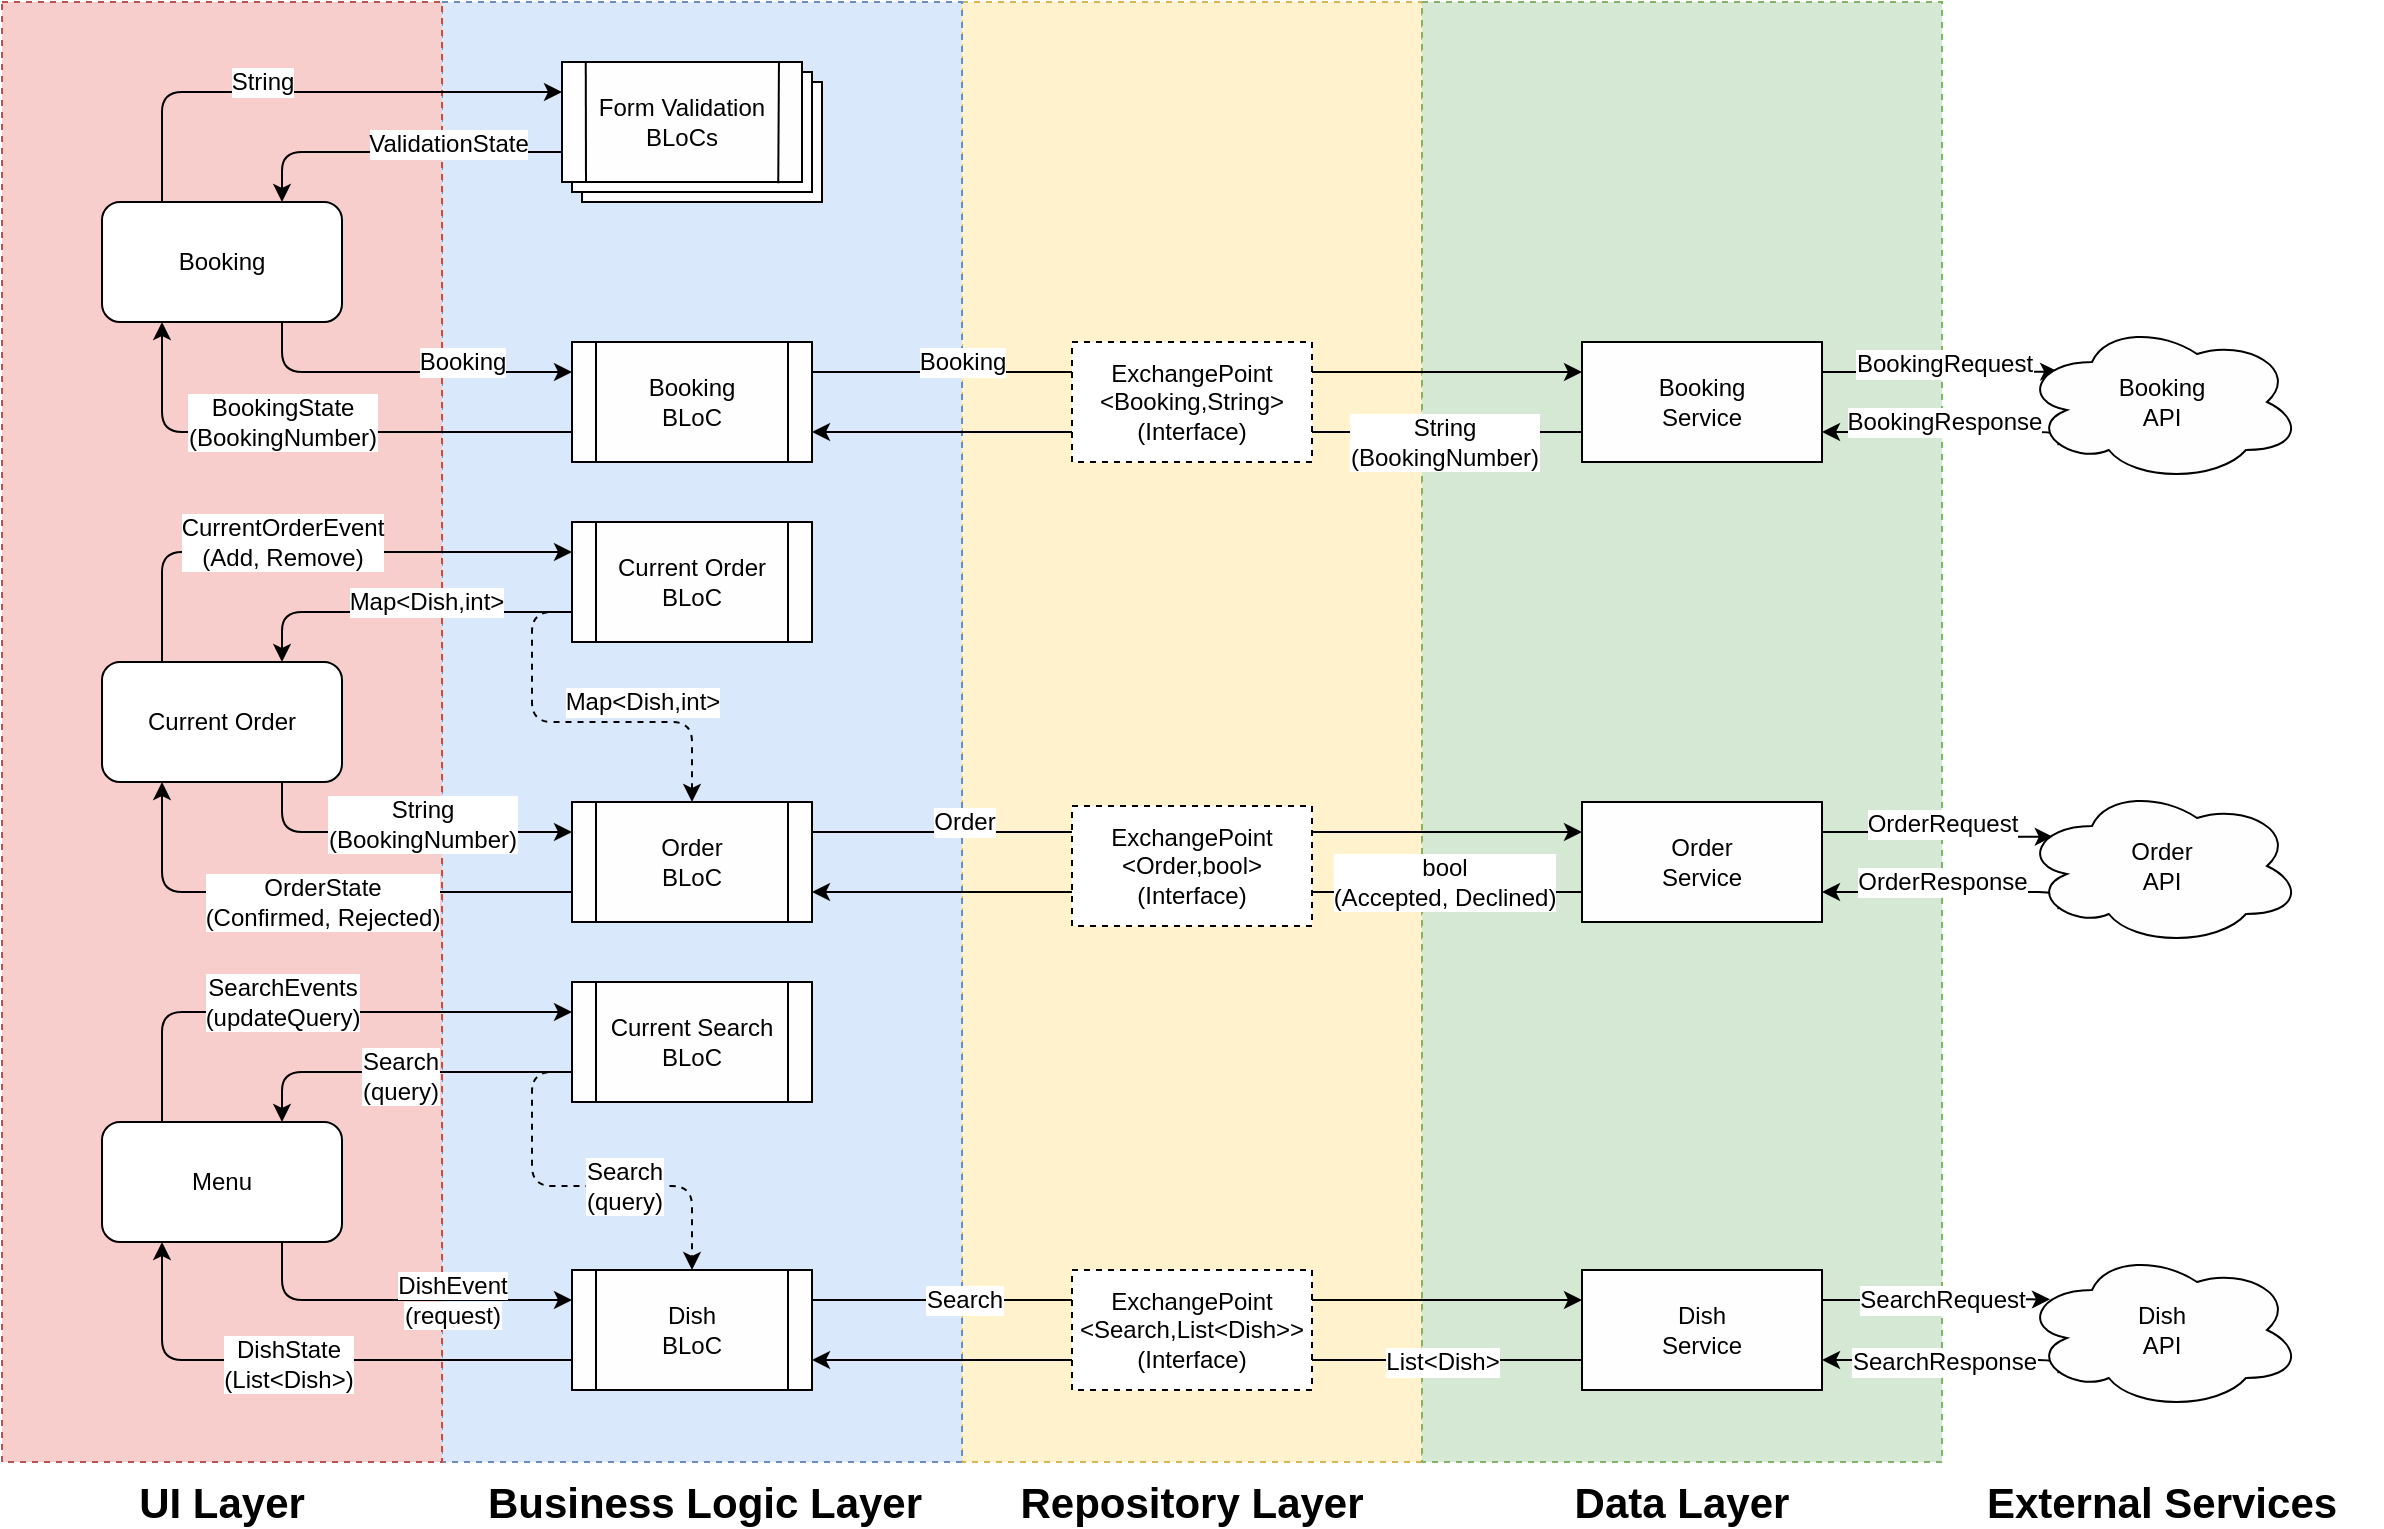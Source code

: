 <mxfile version="12.3.3" type="device" pages="1"><diagram id="HhhSK8tb9R7gDifrGKYK" name="Page-1"><mxGraphModel dx="2363" dy="2015" grid="1" gridSize="10" guides="1" tooltips="1" connect="1" arrows="1" fold="1" page="1" pageScale="1" pageWidth="827" pageHeight="1169" math="0" shadow="0"><root><mxCell id="0"/><mxCell id="1" parent="0"/><mxCell id="nSPst6anaVockCvRQptU-3" value="" style="rounded=0;whiteSpace=wrap;html=1;shadow=0;fillColor=#fff2cc;dashed=1;strokeColor=#d6b656;" vertex="1" parent="1"><mxGeometry x="450" y="-110" width="230" height="730" as="geometry"/></mxCell><mxCell id="-8d-VN79DiSLNDTrrmSJ-107" value="" style="rounded=0;whiteSpace=wrap;html=1;shadow=0;fillColor=#d5e8d4;dashed=1;strokeColor=#82b366;" parent="1" vertex="1"><mxGeometry x="680" y="-110" width="260" height="730" as="geometry"/></mxCell><mxCell id="-8d-VN79DiSLNDTrrmSJ-104" value="" style="rounded=0;whiteSpace=wrap;html=1;shadow=0;fillColor=#dae8fc;dashed=1;strokeColor=#6c8ebf;" parent="1" vertex="1"><mxGeometry x="190" y="-110" width="260" height="730" as="geometry"/></mxCell><mxCell id="-8d-VN79DiSLNDTrrmSJ-103" value="" style="rounded=0;whiteSpace=wrap;html=1;shadow=0;fillColor=#f8cecc;dashed=1;strokeColor=#b85450;" parent="1" vertex="1"><mxGeometry x="-30" y="-110" width="220" height="730" as="geometry"/></mxCell><mxCell id="-8d-VN79DiSLNDTrrmSJ-34" style="edgeStyle=orthogonalEdgeStyle;rounded=1;orthogonalLoop=1;jettySize=auto;html=1;exitX=0;exitY=0.75;exitDx=0;exitDy=0;entryX=0.5;entryY=0;entryDx=0;entryDy=0;dashed=1;" parent="1" source="-8d-VN79DiSLNDTrrmSJ-25" target="-8d-VN79DiSLNDTrrmSJ-29" edge="1"><mxGeometry relative="1" as="geometry"/></mxCell><mxCell id="-8d-VN79DiSLNDTrrmSJ-73" value="Map&amp;lt;Dish,int&amp;gt;" style="text;html=1;align=center;verticalAlign=middle;resizable=0;points=[];;labelBackgroundColor=#ffffff;" parent="-8d-VN79DiSLNDTrrmSJ-34" vertex="1" connectable="0"><mxGeometry x="-0.119" y="2" relative="1" as="geometry"><mxPoint x="44" y="-8" as="offset"/></mxGeometry></mxCell><mxCell id="-8d-VN79DiSLNDTrrmSJ-20" style="edgeStyle=orthogonalEdgeStyle;rounded=1;orthogonalLoop=1;jettySize=auto;html=1;exitX=0.25;exitY=0;exitDx=0;exitDy=0;entryX=0;entryY=0.25;entryDx=0;entryDy=0;" parent="1" source="-8d-VN79DiSLNDTrrmSJ-7" target="-8d-VN79DiSLNDTrrmSJ-15" edge="1"><mxGeometry relative="1" as="geometry"/></mxCell><mxCell id="-8d-VN79DiSLNDTrrmSJ-66" value="String" style="text;html=1;align=center;verticalAlign=middle;resizable=0;points=[];;labelBackgroundColor=#ffffff;" parent="-8d-VN79DiSLNDTrrmSJ-20" vertex="1" connectable="0"><mxGeometry x="-0.509" y="-36" relative="1" as="geometry"><mxPoint x="42.5" y="-41.5" as="offset"/></mxGeometry></mxCell><mxCell id="-8d-VN79DiSLNDTrrmSJ-23" style="edgeStyle=orthogonalEdgeStyle;rounded=1;orthogonalLoop=1;jettySize=auto;html=1;exitX=0.75;exitY=1;exitDx=0;exitDy=0;entryX=0;entryY=0.25;entryDx=0;entryDy=0;" parent="1" source="-8d-VN79DiSLNDTrrmSJ-7" target="-8d-VN79DiSLNDTrrmSJ-17" edge="1"><mxGeometry relative="1" as="geometry"/></mxCell><mxCell id="-8d-VN79DiSLNDTrrmSJ-68" value="Booking" style="text;html=1;align=center;verticalAlign=middle;resizable=0;points=[];;labelBackgroundColor=#ffffff;" parent="-8d-VN79DiSLNDTrrmSJ-23" vertex="1" connectable="0"><mxGeometry x="-0.063" y="-2" relative="1" as="geometry"><mxPoint x="35" y="-7.5" as="offset"/></mxGeometry></mxCell><mxCell id="-8d-VN79DiSLNDTrrmSJ-7" value="Booking" style="rounded=1;whiteSpace=wrap;html=1;" parent="1" vertex="1"><mxGeometry x="20" y="-10" width="120" height="60" as="geometry"/></mxCell><mxCell id="-8d-VN79DiSLNDTrrmSJ-27" style="edgeStyle=orthogonalEdgeStyle;rounded=1;orthogonalLoop=1;jettySize=auto;html=1;exitX=0.25;exitY=0;exitDx=0;exitDy=0;entryX=0;entryY=0.25;entryDx=0;entryDy=0;" parent="1" source="-8d-VN79DiSLNDTrrmSJ-8" target="-8d-VN79DiSLNDTrrmSJ-25" edge="1"><mxGeometry relative="1" as="geometry"/></mxCell><mxCell id="-8d-VN79DiSLNDTrrmSJ-70" value="CurrentOrderEvent&lt;br&gt;(Add, Remove)" style="text;html=1;align=center;verticalAlign=middle;resizable=0;points=[];;labelBackgroundColor=#ffffff;" parent="-8d-VN79DiSLNDTrrmSJ-27" vertex="1" connectable="0"><mxGeometry x="-0.157" y="-1" relative="1" as="geometry"><mxPoint x="5" y="-6" as="offset"/></mxGeometry></mxCell><mxCell id="-8d-VN79DiSLNDTrrmSJ-30" style="edgeStyle=orthogonalEdgeStyle;rounded=1;orthogonalLoop=1;jettySize=auto;html=1;exitX=0.75;exitY=1;exitDx=0;exitDy=0;entryX=0;entryY=0.25;entryDx=0;entryDy=0;" parent="1" source="-8d-VN79DiSLNDTrrmSJ-8" target="-8d-VN79DiSLNDTrrmSJ-29" edge="1"><mxGeometry relative="1" as="geometry"/></mxCell><mxCell id="-8d-VN79DiSLNDTrrmSJ-74" value="String&lt;br&gt;(BookingNumber)" style="text;html=1;align=center;verticalAlign=middle;resizable=0;points=[];;labelBackgroundColor=#ffffff;" parent="-8d-VN79DiSLNDTrrmSJ-30" vertex="1" connectable="0"><mxGeometry x="-0.287" y="-1" relative="1" as="geometry"><mxPoint x="34" y="-5.5" as="offset"/></mxGeometry></mxCell><mxCell id="-8d-VN79DiSLNDTrrmSJ-8" value="Current Order" style="rounded=1;whiteSpace=wrap;html=1;" parent="1" vertex="1"><mxGeometry x="20" y="220" width="120" height="60" as="geometry"/></mxCell><mxCell id="-8d-VN79DiSLNDTrrmSJ-37" style="edgeStyle=orthogonalEdgeStyle;rounded=1;orthogonalLoop=1;jettySize=auto;html=1;exitX=0.25;exitY=0;exitDx=0;exitDy=0;entryX=0;entryY=0.25;entryDx=0;entryDy=0;" parent="1" source="-8d-VN79DiSLNDTrrmSJ-9" target="-8d-VN79DiSLNDTrrmSJ-35" edge="1"><mxGeometry relative="1" as="geometry"/></mxCell><mxCell id="-8d-VN79DiSLNDTrrmSJ-86" value="SearchEvents&lt;br&gt;(updateQuery)" style="text;html=1;align=center;verticalAlign=middle;resizable=0;points=[];;labelBackgroundColor=#ffffff;" parent="-8d-VN79DiSLNDTrrmSJ-37" vertex="1" connectable="0"><mxGeometry x="-0.599" y="-36" relative="1" as="geometry"><mxPoint x="24" y="-8" as="offset"/></mxGeometry></mxCell><mxCell id="-8d-VN79DiSLNDTrrmSJ-40" style="edgeStyle=orthogonalEdgeStyle;rounded=1;orthogonalLoop=1;jettySize=auto;html=1;exitX=0.75;exitY=1;exitDx=0;exitDy=0;entryX=0;entryY=0.25;entryDx=0;entryDy=0;" parent="1" source="-8d-VN79DiSLNDTrrmSJ-9" target="-8d-VN79DiSLNDTrrmSJ-36" edge="1"><mxGeometry relative="1" as="geometry"/></mxCell><mxCell id="-8d-VN79DiSLNDTrrmSJ-9" value="Menu" style="rounded=1;whiteSpace=wrap;html=1;" parent="1" vertex="1"><mxGeometry x="20" y="450" width="120" height="60" as="geometry"/></mxCell><mxCell id="-8d-VN79DiSLNDTrrmSJ-14" value="" style="verticalLabelPosition=bottom;verticalAlign=top;html=1;shape=mxgraph.basic.layered_rect;dx=10;outlineConnect=0;shadow=0;fillColor=#FFFEFE;gradientColor=none;" parent="1" vertex="1"><mxGeometry x="250" y="-80" width="130" height="70" as="geometry"/></mxCell><mxCell id="-8d-VN79DiSLNDTrrmSJ-22" style="edgeStyle=orthogonalEdgeStyle;rounded=1;orthogonalLoop=1;jettySize=auto;html=1;exitX=0;exitY=0.75;exitDx=0;exitDy=0;entryX=0.75;entryY=0;entryDx=0;entryDy=0;" parent="1" source="-8d-VN79DiSLNDTrrmSJ-15" target="-8d-VN79DiSLNDTrrmSJ-7" edge="1"><mxGeometry relative="1" as="geometry"/></mxCell><mxCell id="-8d-VN79DiSLNDTrrmSJ-67" value="ValidationState" style="text;html=1;align=center;verticalAlign=middle;resizable=0;points=[];;labelBackgroundColor=#ffffff;" parent="-8d-VN79DiSLNDTrrmSJ-22" vertex="1" connectable="0"><mxGeometry x="-0.527" y="-2" relative="1" as="geometry"><mxPoint x="-18.5" y="-2.5" as="offset"/></mxGeometry></mxCell><mxCell id="-8d-VN79DiSLNDTrrmSJ-15" value="Form Validation&lt;br&gt;BLoCs" style="text;html=1;strokeColor=none;fillColor=none;align=center;verticalAlign=middle;whiteSpace=wrap;rounded=0;shadow=0;" parent="1" vertex="1"><mxGeometry x="250" y="-80" width="120" height="60" as="geometry"/></mxCell><mxCell id="-8d-VN79DiSLNDTrrmSJ-16" value="" style="endArrow=none;html=1;exitX=0.904;exitY=0.001;exitDx=0;exitDy=0;entryX=0.901;entryY=1.01;entryDx=0;entryDy=0;exitPerimeter=0;entryPerimeter=0;" parent="1" source="-8d-VN79DiSLNDTrrmSJ-15" target="-8d-VN79DiSLNDTrrmSJ-15" edge="1"><mxGeometry width="50" height="50" relative="1" as="geometry"><mxPoint x="400" y="-20" as="sourcePoint"/><mxPoint x="420" y="30" as="targetPoint"/></mxGeometry></mxCell><mxCell id="-8d-VN79DiSLNDTrrmSJ-24" style="edgeStyle=orthogonalEdgeStyle;rounded=1;orthogonalLoop=1;jettySize=auto;html=1;exitX=0;exitY=0.75;exitDx=0;exitDy=0;entryX=0.25;entryY=1;entryDx=0;entryDy=0;" parent="1" source="-8d-VN79DiSLNDTrrmSJ-17" target="-8d-VN79DiSLNDTrrmSJ-7" edge="1"><mxGeometry relative="1" as="geometry"/></mxCell><mxCell id="-8d-VN79DiSLNDTrrmSJ-69" value="BookingState&lt;br&gt;(BookingNumber)" style="text;html=1;align=center;verticalAlign=middle;resizable=0;points=[];;labelBackgroundColor=#ffffff;" parent="-8d-VN79DiSLNDTrrmSJ-24" vertex="1" connectable="0"><mxGeometry x="-0.576" y="1" relative="1" as="geometry"><mxPoint x="-90.5" y="-6" as="offset"/></mxGeometry></mxCell><mxCell id="-8d-VN79DiSLNDTrrmSJ-43" style="edgeStyle=orthogonalEdgeStyle;rounded=1;orthogonalLoop=1;jettySize=auto;html=1;exitX=1;exitY=0.25;exitDx=0;exitDy=0;entryX=0;entryY=0.25;entryDx=0;entryDy=0;" parent="1" source="-8d-VN79DiSLNDTrrmSJ-17" target="-8d-VN79DiSLNDTrrmSJ-42" edge="1"><mxGeometry relative="1" as="geometry"/></mxCell><mxCell id="-8d-VN79DiSLNDTrrmSJ-88" value="Booking" style="text;html=1;align=center;verticalAlign=middle;resizable=0;points=[];;labelBackgroundColor=#ffffff;" parent="-8d-VN79DiSLNDTrrmSJ-43" vertex="1" connectable="0"><mxGeometry x="-0.304" y="-3" relative="1" as="geometry"><mxPoint x="-59" y="-8.5" as="offset"/></mxGeometry></mxCell><mxCell id="-8d-VN79DiSLNDTrrmSJ-17" value="Booking&lt;br&gt;BLoC" style="shape=process;whiteSpace=wrap;html=1;backgroundOutline=1;shadow=0;fillColor=#FFFEFE;gradientColor=none;" parent="1" vertex="1"><mxGeometry x="255" y="60" width="120" height="60" as="geometry"/></mxCell><mxCell id="-8d-VN79DiSLNDTrrmSJ-18" value="" style="endArrow=none;html=1;exitX=0.099;exitY=0.001;exitDx=0;exitDy=0;entryX=0.1;entryY=1.009;entryDx=0;entryDy=0;exitPerimeter=0;entryPerimeter=0;" parent="1" source="-8d-VN79DiSLNDTrrmSJ-15" target="-8d-VN79DiSLNDTrrmSJ-15" edge="1"><mxGeometry width="50" height="50" relative="1" as="geometry"><mxPoint x="260.48" y="-70.44" as="sourcePoint"/><mxPoint x="260.12" y="-9.9" as="targetPoint"/></mxGeometry></mxCell><mxCell id="-8d-VN79DiSLNDTrrmSJ-28" style="edgeStyle=orthogonalEdgeStyle;rounded=1;orthogonalLoop=1;jettySize=auto;html=1;exitX=0;exitY=0.75;exitDx=0;exitDy=0;entryX=0.75;entryY=0;entryDx=0;entryDy=0;" parent="1" source="-8d-VN79DiSLNDTrrmSJ-25" target="-8d-VN79DiSLNDTrrmSJ-8" edge="1"><mxGeometry relative="1" as="geometry"/></mxCell><mxCell id="-8d-VN79DiSLNDTrrmSJ-71" value="Map&amp;lt;Dish,int&amp;gt;" style="text;html=1;align=center;verticalAlign=middle;resizable=0;points=[];;labelBackgroundColor=#ffffff;" parent="-8d-VN79DiSLNDTrrmSJ-28" vertex="1" connectable="0"><mxGeometry x="-0.421" y="2" relative="1" as="geometry"><mxPoint x="-24.5" y="-7" as="offset"/></mxGeometry></mxCell><mxCell id="-8d-VN79DiSLNDTrrmSJ-25" value="Current Order&lt;br&gt;BLoC" style="shape=process;whiteSpace=wrap;html=1;backgroundOutline=1;shadow=0;fillColor=#FFFEFE;gradientColor=none;" parent="1" vertex="1"><mxGeometry x="255" y="150" width="120" height="60" as="geometry"/></mxCell><mxCell id="-8d-VN79DiSLNDTrrmSJ-31" style="edgeStyle=orthogonalEdgeStyle;rounded=1;orthogonalLoop=1;jettySize=auto;html=1;exitX=0;exitY=0.75;exitDx=0;exitDy=0;entryX=0.25;entryY=1;entryDx=0;entryDy=0;" parent="1" source="-8d-VN79DiSLNDTrrmSJ-29" target="-8d-VN79DiSLNDTrrmSJ-8" edge="1"><mxGeometry relative="1" as="geometry"/></mxCell><mxCell id="-8d-VN79DiSLNDTrrmSJ-75" value="OrderState&lt;br&gt;(Confirmed, Rejected)" style="text;html=1;align=center;verticalAlign=middle;resizable=0;points=[];;labelBackgroundColor=#ffffff;" parent="-8d-VN79DiSLNDTrrmSJ-31" vertex="1" connectable="0"><mxGeometry x="0.355" y="-1" relative="1" as="geometry"><mxPoint x="51" y="6" as="offset"/></mxGeometry></mxCell><mxCell id="-8d-VN79DiSLNDTrrmSJ-46" style="edgeStyle=orthogonalEdgeStyle;rounded=1;orthogonalLoop=1;jettySize=auto;html=1;exitX=1;exitY=0.25;exitDx=0;exitDy=0;entryX=0;entryY=0.25;entryDx=0;entryDy=0;" parent="1" source="-8d-VN79DiSLNDTrrmSJ-29" target="-8d-VN79DiSLNDTrrmSJ-45" edge="1"><mxGeometry relative="1" as="geometry"/></mxCell><mxCell id="-8d-VN79DiSLNDTrrmSJ-90" value="Order" style="text;html=1;align=center;verticalAlign=middle;resizable=0;points=[];;labelBackgroundColor=#ffffff;" parent="-8d-VN79DiSLNDTrrmSJ-46" vertex="1" connectable="0"><mxGeometry x="-0.198" y="1" relative="1" as="geometry"><mxPoint x="-79" y="-4" as="offset"/></mxGeometry></mxCell><mxCell id="-8d-VN79DiSLNDTrrmSJ-29" value="Order&lt;br&gt;BLoC" style="shape=process;whiteSpace=wrap;html=1;backgroundOutline=1;shadow=0;fillColor=#FFFEFE;gradientColor=none;" parent="1" vertex="1"><mxGeometry x="255" y="290" width="120" height="60" as="geometry"/></mxCell><mxCell id="-8d-VN79DiSLNDTrrmSJ-38" style="edgeStyle=orthogonalEdgeStyle;rounded=1;orthogonalLoop=1;jettySize=auto;html=1;exitX=0;exitY=0.75;exitDx=0;exitDy=0;entryX=0.75;entryY=0;entryDx=0;entryDy=0;" parent="1" source="-8d-VN79DiSLNDTrrmSJ-35" target="-8d-VN79DiSLNDTrrmSJ-9" edge="1"><mxGeometry relative="1" as="geometry"/></mxCell><mxCell id="-8d-VN79DiSLNDTrrmSJ-84" value="Search&lt;br&gt;(query)" style="text;html=1;align=center;verticalAlign=middle;resizable=0;points=[];;labelBackgroundColor=#ffffff;" parent="-8d-VN79DiSLNDTrrmSJ-38" vertex="1" connectable="0"><mxGeometry x="0.009" y="2" relative="1" as="geometry"><mxPoint as="offset"/></mxGeometry></mxCell><mxCell id="-8d-VN79DiSLNDTrrmSJ-39" style="edgeStyle=orthogonalEdgeStyle;rounded=1;orthogonalLoop=1;jettySize=auto;html=1;exitX=0;exitY=0.75;exitDx=0;exitDy=0;dashed=1;" parent="1" source="-8d-VN79DiSLNDTrrmSJ-35" target="-8d-VN79DiSLNDTrrmSJ-36" edge="1"><mxGeometry relative="1" as="geometry"/></mxCell><mxCell id="-8d-VN79DiSLNDTrrmSJ-85" value="Search&lt;br&gt;(query)" style="text;html=1;align=center;verticalAlign=middle;resizable=0;points=[];;labelBackgroundColor=#ffffff;" parent="-8d-VN79DiSLNDTrrmSJ-39" vertex="1" connectable="0"><mxGeometry x="-0.098" y="-1" relative="1" as="geometry"><mxPoint x="33" y="-1" as="offset"/></mxGeometry></mxCell><mxCell id="-8d-VN79DiSLNDTrrmSJ-35" value="Current Search&lt;br&gt;BLoC" style="shape=process;whiteSpace=wrap;html=1;backgroundOutline=1;shadow=0;fillColor=#FFFEFE;gradientColor=none;" parent="1" vertex="1"><mxGeometry x="255" y="380" width="120" height="60" as="geometry"/></mxCell><mxCell id="-8d-VN79DiSLNDTrrmSJ-41" style="edgeStyle=orthogonalEdgeStyle;rounded=1;orthogonalLoop=1;jettySize=auto;html=1;exitX=0;exitY=0.75;exitDx=0;exitDy=0;entryX=0.25;entryY=1;entryDx=0;entryDy=0;" parent="1" source="-8d-VN79DiSLNDTrrmSJ-36" target="-8d-VN79DiSLNDTrrmSJ-9" edge="1"><mxGeometry relative="1" as="geometry"/></mxCell><mxCell id="-8d-VN79DiSLNDTrrmSJ-81" value="DishState&lt;br style=&quot;background-color: rgb(248 , 249 , 250)&quot;&gt;(List&amp;lt;Dish&amp;gt;)" style="text;html=1;align=center;verticalAlign=middle;resizable=0;points=[];;labelBackgroundColor=#ffffff;" parent="-8d-VN79DiSLNDTrrmSJ-41" vertex="1" connectable="0"><mxGeometry x="0.078" y="2" relative="1" as="geometry"><mxPoint as="offset"/></mxGeometry></mxCell><mxCell id="-8d-VN79DiSLNDTrrmSJ-49" style="edgeStyle=orthogonalEdgeStyle;rounded=1;orthogonalLoop=1;jettySize=auto;html=1;exitX=1;exitY=0.25;exitDx=0;exitDy=0;entryX=0;entryY=0.25;entryDx=0;entryDy=0;" parent="1" source="-8d-VN79DiSLNDTrrmSJ-36" target="-8d-VN79DiSLNDTrrmSJ-48" edge="1"><mxGeometry relative="1" as="geometry"/></mxCell><mxCell id="-8d-VN79DiSLNDTrrmSJ-92" value="Search" style="text;html=1;align=center;verticalAlign=middle;resizable=0;points=[];;labelBackgroundColor=#ffffff;" parent="-8d-VN79DiSLNDTrrmSJ-49" vertex="1" connectable="0"><mxGeometry x="-0.131" y="-3" relative="1" as="geometry"><mxPoint x="-92" y="-3" as="offset"/></mxGeometry></mxCell><mxCell id="-8d-VN79DiSLNDTrrmSJ-36" value="Dish&lt;br&gt;BLoC" style="shape=process;whiteSpace=wrap;html=1;backgroundOutline=1;shadow=0;fillColor=#FFFEFE;gradientColor=none;" parent="1" vertex="1"><mxGeometry x="255" y="524" width="120" height="60" as="geometry"/></mxCell><mxCell id="-8d-VN79DiSLNDTrrmSJ-44" style="edgeStyle=orthogonalEdgeStyle;rounded=1;orthogonalLoop=1;jettySize=auto;html=1;exitX=0;exitY=0.75;exitDx=0;exitDy=0;entryX=1;entryY=0.75;entryDx=0;entryDy=0;" parent="1" source="-8d-VN79DiSLNDTrrmSJ-42" target="-8d-VN79DiSLNDTrrmSJ-17" edge="1"><mxGeometry relative="1" as="geometry"/></mxCell><mxCell id="-8d-VN79DiSLNDTrrmSJ-89" value="String&lt;br&gt;(BookingNumber)" style="text;html=1;align=center;verticalAlign=middle;resizable=0;points=[];;labelBackgroundColor=#ffffff;" parent="-8d-VN79DiSLNDTrrmSJ-44" vertex="1" connectable="0"><mxGeometry x="-0.29" relative="1" as="geometry"><mxPoint x="67" y="5" as="offset"/></mxGeometry></mxCell><mxCell id="-8d-VN79DiSLNDTrrmSJ-58" style="edgeStyle=orthogonalEdgeStyle;rounded=1;orthogonalLoop=1;jettySize=auto;html=1;exitX=1;exitY=0.25;exitDx=0;exitDy=0;entryX=0.129;entryY=0.31;entryDx=0;entryDy=0;entryPerimeter=0;" parent="1" source="-8d-VN79DiSLNDTrrmSJ-42" target="-8d-VN79DiSLNDTrrmSJ-51" edge="1"><mxGeometry relative="1" as="geometry"/></mxCell><mxCell id="-8d-VN79DiSLNDTrrmSJ-94" value="BookingRequest" style="text;html=1;align=center;verticalAlign=middle;resizable=0;points=[];;labelBackgroundColor=#ffffff;" parent="-8d-VN79DiSLNDTrrmSJ-58" vertex="1" connectable="0"><mxGeometry x="0.027" y="-1" relative="1" as="geometry"><mxPoint y="-5.5" as="offset"/></mxGeometry></mxCell><mxCell id="-8d-VN79DiSLNDTrrmSJ-42" value="Booking&lt;br&gt;Service" style="rounded=0;whiteSpace=wrap;html=1;shadow=0;fillColor=#FFFEFE;gradientColor=none;" parent="1" vertex="1"><mxGeometry x="760" y="60" width="120" height="60" as="geometry"/></mxCell><mxCell id="-8d-VN79DiSLNDTrrmSJ-47" style="edgeStyle=orthogonalEdgeStyle;rounded=1;orthogonalLoop=1;jettySize=auto;html=1;exitX=0;exitY=0.75;exitDx=0;exitDy=0;entryX=1;entryY=0.75;entryDx=0;entryDy=0;" parent="1" source="-8d-VN79DiSLNDTrrmSJ-45" target="-8d-VN79DiSLNDTrrmSJ-29" edge="1"><mxGeometry relative="1" as="geometry"/></mxCell><mxCell id="-8d-VN79DiSLNDTrrmSJ-91" value="bool&lt;br&gt;(Accepted, Declined)" style="text;html=1;align=center;verticalAlign=middle;resizable=0;points=[];;labelBackgroundColor=#ffffff;" parent="-8d-VN79DiSLNDTrrmSJ-47" vertex="1" connectable="0"><mxGeometry x="-0.326" y="-1" relative="1" as="geometry"><mxPoint x="60" y="-4" as="offset"/></mxGeometry></mxCell><mxCell id="-8d-VN79DiSLNDTrrmSJ-61" style="edgeStyle=orthogonalEdgeStyle;rounded=1;orthogonalLoop=1;jettySize=auto;html=1;exitX=1;exitY=0.25;exitDx=0;exitDy=0;entryX=0.11;entryY=0.317;entryDx=0;entryDy=0;entryPerimeter=0;" parent="1" source="-8d-VN79DiSLNDTrrmSJ-45" target="-8d-VN79DiSLNDTrrmSJ-60" edge="1"><mxGeometry relative="1" as="geometry"/></mxCell><mxCell id="-8d-VN79DiSLNDTrrmSJ-96" value="OrderRequest" style="text;html=1;align=center;verticalAlign=middle;resizable=0;points=[];;labelBackgroundColor=#ffffff;" parent="-8d-VN79DiSLNDTrrmSJ-61" vertex="1" connectable="0"><mxGeometry x="0.175" relative="1" as="geometry"><mxPoint x="-7" y="-7" as="offset"/></mxGeometry></mxCell><mxCell id="-8d-VN79DiSLNDTrrmSJ-45" value="Order&lt;br&gt;Service" style="rounded=0;whiteSpace=wrap;html=1;shadow=0;fillColor=#FFFEFE;gradientColor=none;" parent="1" vertex="1"><mxGeometry x="760" y="290" width="120" height="60" as="geometry"/></mxCell><mxCell id="-8d-VN79DiSLNDTrrmSJ-50" style="edgeStyle=orthogonalEdgeStyle;rounded=1;orthogonalLoop=1;jettySize=auto;html=1;exitX=0;exitY=0.75;exitDx=0;exitDy=0;entryX=1;entryY=0.75;entryDx=0;entryDy=0;" parent="1" source="-8d-VN79DiSLNDTrrmSJ-48" target="-8d-VN79DiSLNDTrrmSJ-36" edge="1"><mxGeometry relative="1" as="geometry"/></mxCell><mxCell id="-8d-VN79DiSLNDTrrmSJ-93" value="List&amp;lt;Dish&amp;gt;" style="text;html=1;align=center;verticalAlign=middle;resizable=0;points=[];;labelBackgroundColor=#ffffff;" parent="-8d-VN79DiSLNDTrrmSJ-50" vertex="1" connectable="0"><mxGeometry x="-0.118" y="3" relative="1" as="geometry"><mxPoint x="100" y="-2" as="offset"/></mxGeometry></mxCell><mxCell id="-8d-VN79DiSLNDTrrmSJ-64" style="edgeStyle=orthogonalEdgeStyle;rounded=1;orthogonalLoop=1;jettySize=auto;html=1;exitX=1;exitY=0.25;exitDx=0;exitDy=0;entryX=0.1;entryY=0.308;entryDx=0;entryDy=0;entryPerimeter=0;" parent="1" source="-8d-VN79DiSLNDTrrmSJ-48" target="-8d-VN79DiSLNDTrrmSJ-63" edge="1"><mxGeometry relative="1" as="geometry"/></mxCell><mxCell id="-8d-VN79DiSLNDTrrmSJ-99" value="SearchRequest" style="text;html=1;align=center;verticalAlign=middle;resizable=0;points=[];;labelBackgroundColor=#ffffff;" parent="-8d-VN79DiSLNDTrrmSJ-64" vertex="1" connectable="0"><mxGeometry x="0.328" y="2" relative="1" as="geometry"><mxPoint x="-16" y="2" as="offset"/></mxGeometry></mxCell><mxCell id="-8d-VN79DiSLNDTrrmSJ-48" value="Dish&lt;br&gt;Service" style="rounded=0;whiteSpace=wrap;html=1;shadow=0;fillColor=#FFFEFE;gradientColor=none;" parent="1" vertex="1"><mxGeometry x="760" y="524" width="120" height="60" as="geometry"/></mxCell><mxCell id="-8d-VN79DiSLNDTrrmSJ-59" style="edgeStyle=orthogonalEdgeStyle;rounded=1;orthogonalLoop=1;jettySize=auto;html=1;exitX=0.13;exitY=0.77;exitDx=0;exitDy=0;exitPerimeter=0;" parent="1" source="-8d-VN79DiSLNDTrrmSJ-51" target="-8d-VN79DiSLNDTrrmSJ-42" edge="1"><mxGeometry relative="1" as="geometry"><Array as="points"><mxPoint x="998" y="105"/></Array></mxGeometry></mxCell><mxCell id="-8d-VN79DiSLNDTrrmSJ-95" value="BookingResponse" style="text;html=1;align=center;verticalAlign=middle;resizable=0;points=[];;labelBackgroundColor=#ffffff;" parent="-8d-VN79DiSLNDTrrmSJ-59" vertex="1" connectable="0"><mxGeometry x="0.221" y="1" relative="1" as="geometry"><mxPoint x="11.5" y="-6" as="offset"/></mxGeometry></mxCell><mxCell id="-8d-VN79DiSLNDTrrmSJ-51" value="Booking&lt;br&gt;API" style="ellipse;shape=cloud;whiteSpace=wrap;html=1;shadow=0;fillColor=#FFFEFE;gradientColor=none;" parent="1" vertex="1"><mxGeometry x="980" y="50" width="140" height="80" as="geometry"/></mxCell><mxCell id="-8d-VN79DiSLNDTrrmSJ-62" style="edgeStyle=orthogonalEdgeStyle;rounded=1;orthogonalLoop=1;jettySize=auto;html=1;exitX=0.13;exitY=0.77;exitDx=0;exitDy=0;exitPerimeter=0;" parent="1" source="-8d-VN79DiSLNDTrrmSJ-60" edge="1"><mxGeometry relative="1" as="geometry"><Array as="points"><mxPoint x="998" y="335"/></Array><mxPoint x="880" y="335" as="targetPoint"/></mxGeometry></mxCell><mxCell id="-8d-VN79DiSLNDTrrmSJ-97" value="OrderResponse" style="text;html=1;align=center;verticalAlign=middle;resizable=0;points=[];;labelBackgroundColor=#ffffff;" parent="-8d-VN79DiSLNDTrrmSJ-62" vertex="1" connectable="0"><mxGeometry x="-0.041" relative="1" as="geometry"><mxPoint x="-6" y="-5" as="offset"/></mxGeometry></mxCell><mxCell id="-8d-VN79DiSLNDTrrmSJ-60" value="Order&lt;br&gt;API" style="ellipse;shape=cloud;whiteSpace=wrap;html=1;shadow=0;fillColor=#FFFEFE;gradientColor=none;" parent="1" vertex="1"><mxGeometry x="980" y="282" width="140" height="80" as="geometry"/></mxCell><mxCell id="-8d-VN79DiSLNDTrrmSJ-65" style="edgeStyle=orthogonalEdgeStyle;rounded=1;orthogonalLoop=1;jettySize=auto;html=1;exitX=0.13;exitY=0.77;exitDx=0;exitDy=0;exitPerimeter=0;" parent="1" source="-8d-VN79DiSLNDTrrmSJ-63" target="-8d-VN79DiSLNDTrrmSJ-48" edge="1"><mxGeometry relative="1" as="geometry"><Array as="points"><mxPoint x="998" y="569"/></Array><mxPoint x="880" y="569" as="targetPoint"/></mxGeometry></mxCell><mxCell id="-8d-VN79DiSLNDTrrmSJ-101" value="SearchResponse" style="text;html=1;align=center;verticalAlign=middle;resizable=0;points=[];;labelBackgroundColor=#ffffff;" parent="-8d-VN79DiSLNDTrrmSJ-65" vertex="1" connectable="0"><mxGeometry x="0.369" y="-2" relative="1" as="geometry"><mxPoint x="21" y="3" as="offset"/></mxGeometry></mxCell><mxCell id="-8d-VN79DiSLNDTrrmSJ-63" value="Dish&lt;br&gt;API" style="ellipse;shape=cloud;whiteSpace=wrap;html=1;shadow=0;fillColor=#FFFEFE;gradientColor=none;" parent="1" vertex="1"><mxGeometry x="980" y="514" width="140" height="80" as="geometry"/></mxCell><mxCell id="-8d-VN79DiSLNDTrrmSJ-80" value="&lt;span style=&quot;background-color: rgb(255 , 255 , 255)&quot;&gt;DishEvent&lt;/span&gt;&lt;br&gt;&lt;span style=&quot;background-color: rgb(255 , 255 , 255)&quot;&gt;(request)&lt;/span&gt;" style="text;html=1;align=center;verticalAlign=middle;resizable=0;points=[];;autosize=1;" parent="1" vertex="1"><mxGeometry x="160" y="524" width="70" height="30" as="geometry"/></mxCell><mxCell id="-8d-VN79DiSLNDTrrmSJ-109" value="&lt;font style=&quot;font-size: 21px&quot;&gt;&lt;b&gt;UI Layer&lt;/b&gt;&lt;/font&gt;" style="text;html=1;strokeColor=none;fillColor=none;align=center;verticalAlign=middle;whiteSpace=wrap;rounded=0;shadow=0;dashed=1;" parent="1" vertex="1"><mxGeometry x="-30" y="630" width="220" height="20" as="geometry"/></mxCell><mxCell id="-8d-VN79DiSLNDTrrmSJ-110" value="&lt;font&gt;&lt;span style=&quot;font-size: 21px&quot;&gt;&lt;b&gt;Business&lt;/b&gt;&lt;/span&gt;&lt;b style=&quot;font-size: 21px&quot;&gt;&amp;nbsp;Logic Layer&lt;/b&gt;&lt;/font&gt;" style="text;html=1;strokeColor=none;fillColor=none;align=center;verticalAlign=middle;whiteSpace=wrap;rounded=0;shadow=0;dashed=1;" parent="1" vertex="1"><mxGeometry x="193" y="630" width="257" height="20" as="geometry"/></mxCell><mxCell id="-8d-VN79DiSLNDTrrmSJ-112" value="&lt;font&gt;&lt;b style=&quot;font-size: 21px&quot;&gt;Data Layer&lt;/b&gt;&lt;/font&gt;" style="text;html=1;strokeColor=none;fillColor=none;align=center;verticalAlign=middle;whiteSpace=wrap;rounded=0;shadow=0;dashed=1;" parent="1" vertex="1"><mxGeometry x="680" y="630" width="260" height="20" as="geometry"/></mxCell><mxCell id="-8d-VN79DiSLNDTrrmSJ-113" value="&lt;font&gt;&lt;b style=&quot;font-size: 21px&quot;&gt;External Services&lt;/b&gt;&lt;/font&gt;" style="text;html=1;strokeColor=none;fillColor=none;align=center;verticalAlign=middle;whiteSpace=wrap;rounded=0;shadow=0;dashed=1;" parent="1" vertex="1"><mxGeometry x="940" y="630" width="220" height="20" as="geometry"/></mxCell><mxCell id="nSPst6anaVockCvRQptU-4" value="ExchangePoint&lt;br&gt;&amp;lt;Booking,String&amp;gt;&lt;br&gt;(Interface)" style="rounded=0;whiteSpace=wrap;html=1;dashed=1;" vertex="1" parent="1"><mxGeometry x="505" y="60" width="120" height="60" as="geometry"/></mxCell><mxCell id="nSPst6anaVockCvRQptU-7" value="ExchangePoint&lt;br&gt;&amp;lt;Order,bool&amp;gt;&lt;br&gt;(Interface)" style="rounded=0;whiteSpace=wrap;html=1;dashed=1;" vertex="1" parent="1"><mxGeometry x="505" y="292" width="120" height="60" as="geometry"/></mxCell><mxCell id="nSPst6anaVockCvRQptU-8" value="ExchangePoint&lt;br&gt;&amp;lt;Search,List&amp;lt;Dish&amp;gt;&amp;gt;&lt;br&gt;(Interface)" style="rounded=0;whiteSpace=wrap;html=1;dashed=1;" vertex="1" parent="1"><mxGeometry x="505" y="524" width="120" height="60" as="geometry"/></mxCell><mxCell id="nSPst6anaVockCvRQptU-9" value="&lt;font&gt;&lt;b style=&quot;font-size: 21px&quot;&gt;Repository Layer&lt;/b&gt;&lt;/font&gt;" style="text;html=1;strokeColor=none;fillColor=none;align=center;verticalAlign=middle;whiteSpace=wrap;rounded=0;shadow=0;dashed=1;" vertex="1" parent="1"><mxGeometry x="450" y="630" width="230" height="20" as="geometry"/></mxCell></root></mxGraphModel></diagram></mxfile>